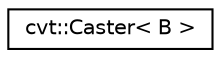 digraph "Graphical Class Hierarchy"
{
 // LATEX_PDF_SIZE
  edge [fontname="Helvetica",fontsize="10",labelfontname="Helvetica",labelfontsize="10"];
  node [fontname="Helvetica",fontsize="10",shape=record];
  rankdir="LR";
  Node0 [label="cvt::Caster\< B \>",height=0.2,width=0.4,color="black", fillcolor="white", style="filled",URL="$d6/db9/structcvt_1_1Caster.html",tooltip="Helper Struct to static_cast one type to an arithmetic type."];
}
